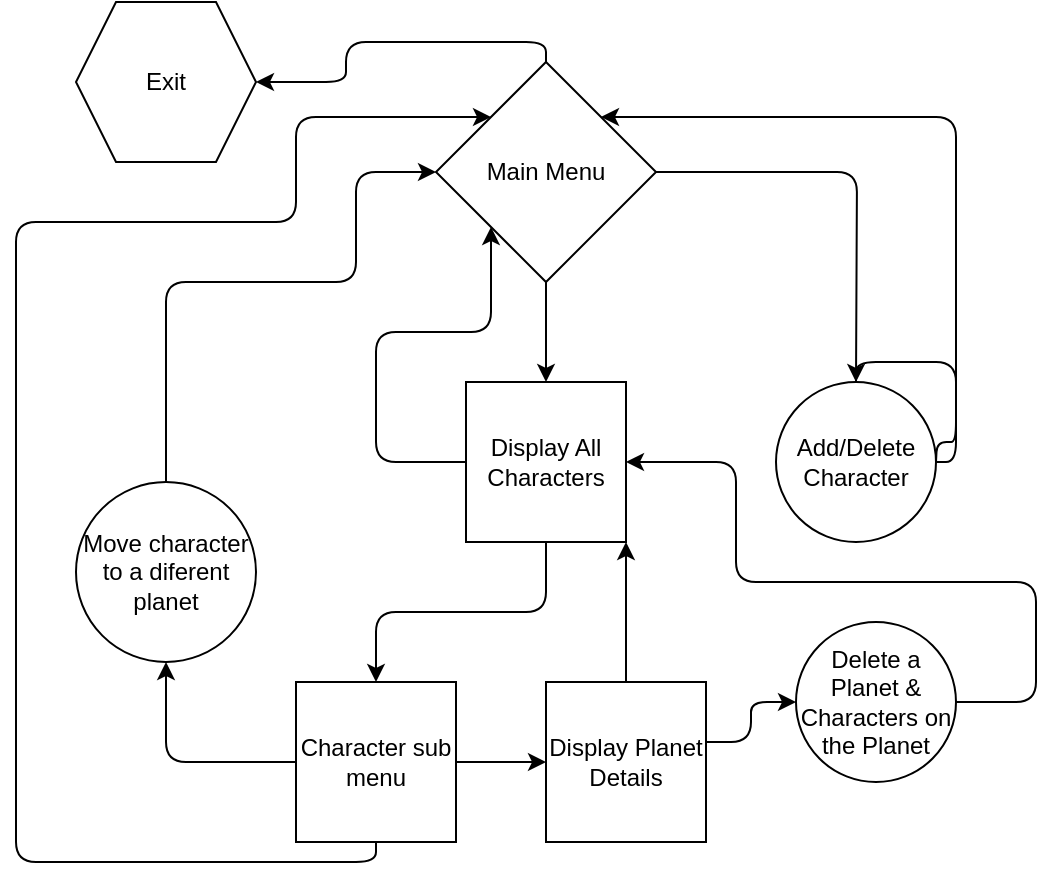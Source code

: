 <mxfile>
    <diagram id="CFVsGPnKbxbBmObIwpGU" name="Page-1">
        <mxGraphModel dx="1284" dy="528" grid="1" gridSize="10" guides="1" tooltips="1" connect="1" arrows="1" fold="1" page="1" pageScale="1" pageWidth="850" pageHeight="1100" math="0" shadow="0">
            <root>
                <mxCell id="0"/>
                <mxCell id="1" parent="0"/>
                <mxCell id="3" style="edgeStyle=none;html=1;exitX=0.5;exitY=1;exitDx=0;exitDy=0;" parent="1" source="2" target="4" edge="1">
                    <mxGeometry relative="1" as="geometry">
                        <mxPoint x="345" y="240" as="targetPoint"/>
                    </mxGeometry>
                </mxCell>
                <mxCell id="5" style="edgeStyle=orthogonalEdgeStyle;html=1;exitX=1;exitY=0.5;exitDx=0;exitDy=0;entryX=0.5;entryY=0;entryDx=0;entryDy=0;" parent="1" source="2" edge="1">
                    <mxGeometry relative="1" as="geometry">
                        <mxPoint x="500" y="200" as="targetPoint"/>
                    </mxGeometry>
                </mxCell>
                <mxCell id="9" style="edgeStyle=orthogonalEdgeStyle;html=1;entryX=1;entryY=0.5;entryDx=0;entryDy=0;exitX=0.5;exitY=0;exitDx=0;exitDy=0;" parent="1" source="2" target="8" edge="1">
                    <mxGeometry relative="1" as="geometry"/>
                </mxCell>
                <mxCell id="2" value="Main Menu&lt;br&gt;" style="rhombus;whiteSpace=wrap;html=1;" parent="1" vertex="1">
                    <mxGeometry x="290" y="40" width="110" height="110" as="geometry"/>
                </mxCell>
                <mxCell id="11" style="edgeStyle=orthogonalEdgeStyle;html=1;exitX=0.5;exitY=1;exitDx=0;exitDy=0;" parent="1" source="4" target="12" edge="1">
                    <mxGeometry relative="1" as="geometry">
                        <mxPoint x="240" y="300" as="targetPoint"/>
                    </mxGeometry>
                </mxCell>
                <mxCell id="27" style="edgeStyle=orthogonalEdgeStyle;html=1;exitX=0;exitY=0.5;exitDx=0;exitDy=0;entryX=0;entryY=1;entryDx=0;entryDy=0;" parent="1" source="4" target="2" edge="1">
                    <mxGeometry relative="1" as="geometry">
                        <Array as="points">
                            <mxPoint x="260" y="240"/>
                            <mxPoint x="260" y="175"/>
                            <mxPoint x="318" y="175"/>
                        </Array>
                    </mxGeometry>
                </mxCell>
                <mxCell id="4" value="Display All Characters" style="whiteSpace=wrap;html=1;aspect=fixed;" parent="1" vertex="1">
                    <mxGeometry x="305" y="200" width="80" height="80" as="geometry"/>
                </mxCell>
                <mxCell id="7" style="edgeStyle=orthogonalEdgeStyle;html=1;exitX=1;exitY=0.5;exitDx=0;exitDy=0;entryX=1;entryY=0;entryDx=0;entryDy=0;startArrow=none;" parent="1" source="24" target="2" edge="1">
                    <mxGeometry relative="1" as="geometry">
                        <mxPoint x="540" y="240" as="sourcePoint"/>
                        <Array as="points">
                            <mxPoint x="550" y="240"/>
                            <mxPoint x="550" y="68"/>
                        </Array>
                    </mxGeometry>
                </mxCell>
                <mxCell id="8" value="Exit" style="shape=hexagon;perimeter=hexagonPerimeter2;whiteSpace=wrap;html=1;fixedSize=1;" parent="1" vertex="1">
                    <mxGeometry x="110" y="10" width="90" height="80" as="geometry"/>
                </mxCell>
                <mxCell id="15" style="edgeStyle=orthogonalEdgeStyle;html=1;exitX=1;exitY=0.5;exitDx=0;exitDy=0;" parent="1" source="12" target="16" edge="1">
                    <mxGeometry relative="1" as="geometry">
                        <mxPoint x="440" y="390" as="targetPoint"/>
                    </mxGeometry>
                </mxCell>
                <mxCell id="20" style="edgeStyle=orthogonalEdgeStyle;html=1;exitX=0;exitY=0.5;exitDx=0;exitDy=0;" parent="1" source="12" target="21" edge="1">
                    <mxGeometry relative="1" as="geometry">
                        <mxPoint x="210" y="390" as="targetPoint"/>
                    </mxGeometry>
                </mxCell>
                <mxCell id="26" style="edgeStyle=orthogonalEdgeStyle;html=1;exitX=0.5;exitY=1;exitDx=0;exitDy=0;entryX=0;entryY=0;entryDx=0;entryDy=0;" parent="1" source="12" target="2" edge="1">
                    <mxGeometry relative="1" as="geometry">
                        <Array as="points">
                            <mxPoint x="260" y="440"/>
                            <mxPoint x="80" y="440"/>
                            <mxPoint x="80" y="120"/>
                            <mxPoint x="220" y="120"/>
                            <mxPoint x="220" y="68"/>
                        </Array>
                    </mxGeometry>
                </mxCell>
                <mxCell id="12" value="Character sub menu" style="whiteSpace=wrap;html=1;aspect=fixed;" parent="1" vertex="1">
                    <mxGeometry x="220" y="350" width="80" height="80" as="geometry"/>
                </mxCell>
                <mxCell id="29" style="edgeStyle=orthogonalEdgeStyle;html=1;exitX=0.5;exitY=0;exitDx=0;exitDy=0;entryX=1;entryY=1;entryDx=0;entryDy=0;" edge="1" parent="1" source="16" target="4">
                    <mxGeometry relative="1" as="geometry"/>
                </mxCell>
                <mxCell id="30" style="edgeStyle=orthogonalEdgeStyle;html=1;exitX=1;exitY=0.375;exitDx=0;exitDy=0;exitPerimeter=0;" edge="1" parent="1" source="16" target="31">
                    <mxGeometry relative="1" as="geometry">
                        <mxPoint x="600" y="310" as="targetPoint"/>
                    </mxGeometry>
                </mxCell>
                <mxCell id="16" value="Display Planet Details" style="whiteSpace=wrap;html=1;aspect=fixed;" parent="1" vertex="1">
                    <mxGeometry x="345" y="350" width="80" height="80" as="geometry"/>
                </mxCell>
                <mxCell id="22" style="edgeStyle=orthogonalEdgeStyle;html=1;exitX=0.5;exitY=0;exitDx=0;exitDy=0;entryX=0;entryY=0.5;entryDx=0;entryDy=0;" parent="1" source="21" target="2" edge="1">
                    <mxGeometry relative="1" as="geometry">
                        <Array as="points">
                            <mxPoint x="155" y="150"/>
                            <mxPoint x="250" y="150"/>
                            <mxPoint x="250" y="95"/>
                        </Array>
                        <mxPoint x="280" y="95" as="targetPoint"/>
                    </mxGeometry>
                </mxCell>
                <mxCell id="21" value="Move character to a diferent planet" style="ellipse;whiteSpace=wrap;html=1;aspect=fixed;" parent="1" vertex="1">
                    <mxGeometry x="110" y="250" width="90" height="90" as="geometry"/>
                </mxCell>
                <mxCell id="25" value="" style="edgeStyle=orthogonalEdgeStyle;html=1;exitX=1;exitY=0.5;exitDx=0;exitDy=0;entryX=0.5;entryY=0;entryDx=0;entryDy=0;endArrow=none;" parent="1" target="24" edge="1">
                    <mxGeometry relative="1" as="geometry">
                        <mxPoint x="540" y="240" as="sourcePoint"/>
                        <mxPoint x="345" y="40" as="targetPoint"/>
                    </mxGeometry>
                </mxCell>
                <mxCell id="24" value="Add/Delete&lt;br&gt;Character" style="ellipse;whiteSpace=wrap;html=1;aspect=fixed;" parent="1" vertex="1">
                    <mxGeometry x="460" y="200" width="80" height="80" as="geometry"/>
                </mxCell>
                <mxCell id="32" style="edgeStyle=orthogonalEdgeStyle;html=1;exitX=0;exitY=0.5;exitDx=0;exitDy=0;entryX=1;entryY=0.5;entryDx=0;entryDy=0;" edge="1" parent="1" source="31" target="4">
                    <mxGeometry relative="1" as="geometry">
                        <Array as="points">
                            <mxPoint x="590" y="360"/>
                            <mxPoint x="590" y="300"/>
                            <mxPoint x="440" y="300"/>
                            <mxPoint x="440" y="240"/>
                        </Array>
                    </mxGeometry>
                </mxCell>
                <mxCell id="31" value="Delete a Planet &amp;amp; Characters on the Planet" style="ellipse;whiteSpace=wrap;html=1;aspect=fixed;" vertex="1" parent="1">
                    <mxGeometry x="470" y="320" width="80" height="80" as="geometry"/>
                </mxCell>
            </root>
        </mxGraphModel>
    </diagram>
</mxfile>